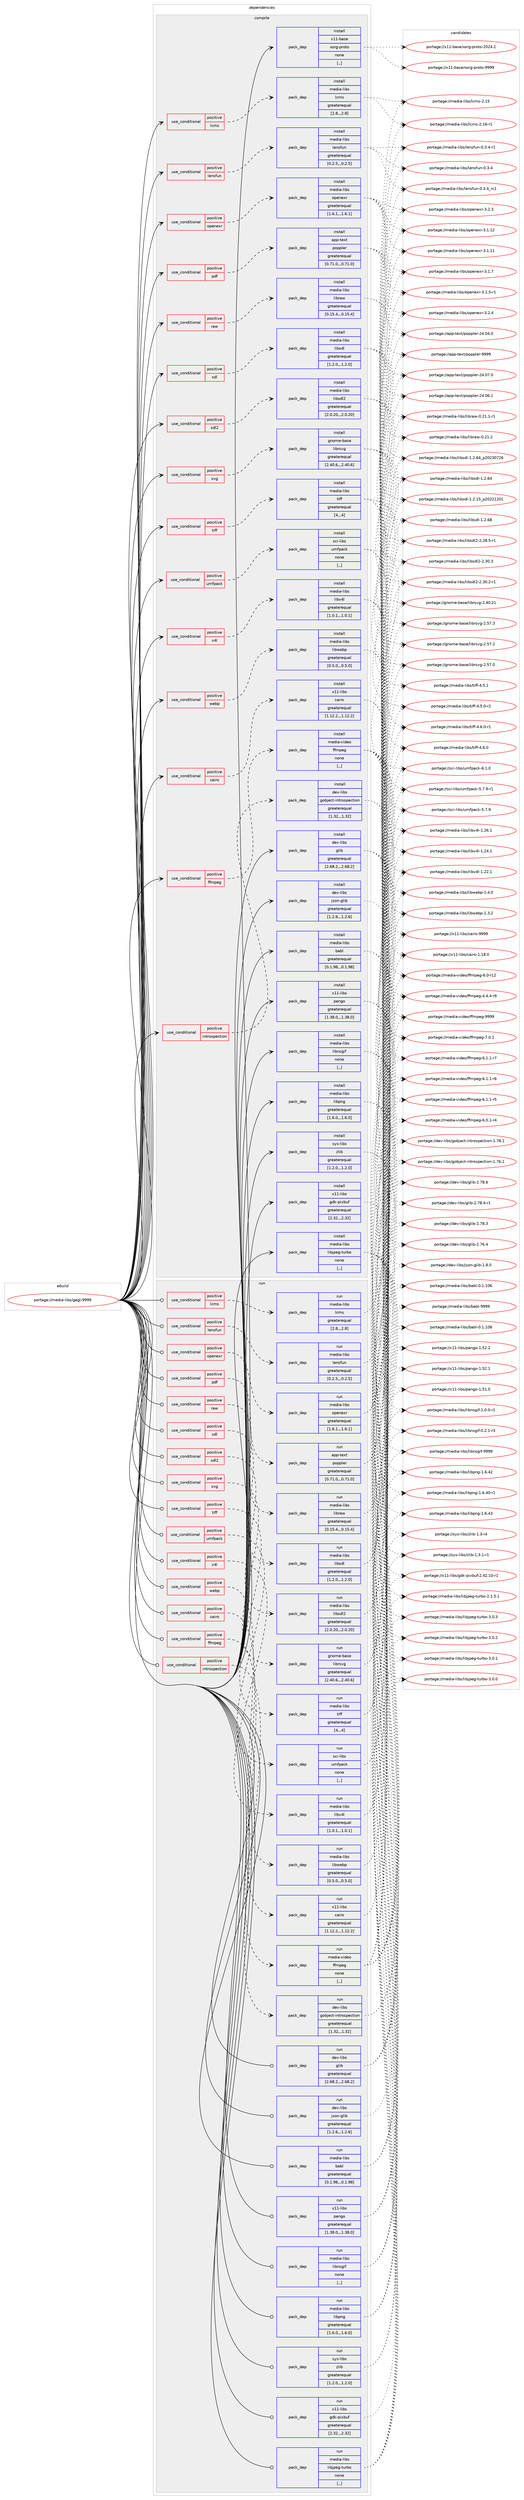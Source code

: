 digraph prolog {

# *************
# Graph options
# *************

newrank=true;
concentrate=true;
compound=true;
graph [rankdir=LR,fontname=Helvetica,fontsize=10,ranksep=1.5];#, ranksep=2.5, nodesep=0.2];
edge  [arrowhead=vee];
node  [fontname=Helvetica,fontsize=10];

# **********
# The ebuild
# **********

subgraph cluster_leftcol {
color=gray;
label=<<i>ebuild</i>>;
id [label="portage://media-libs/gegl-9999", color=red, width=4, href="../media-libs/gegl-9999.svg"];
}

# ****************
# The dependencies
# ****************

subgraph cluster_midcol {
color=gray;
label=<<i>dependencies</i>>;
subgraph cluster_compile {
fillcolor="#eeeeee";
style=filled;
label=<<i>compile</i>>;
subgraph cond74640 {
dependency296419 [label=<<TABLE BORDER="0" CELLBORDER="1" CELLSPACING="0" CELLPADDING="4"><TR><TD ROWSPAN="3" CELLPADDING="10">use_conditional</TD></TR><TR><TD>positive</TD></TR><TR><TD>cairo</TD></TR></TABLE>>, shape=none, color=red];
subgraph pack219400 {
dependency296420 [label=<<TABLE BORDER="0" CELLBORDER="1" CELLSPACING="0" CELLPADDING="4" WIDTH="220"><TR><TD ROWSPAN="6" CELLPADDING="30">pack_dep</TD></TR><TR><TD WIDTH="110">install</TD></TR><TR><TD>x11-libs</TD></TR><TR><TD>cairo</TD></TR><TR><TD>greaterequal</TD></TR><TR><TD>[1.12.2,,,1.12.2]</TD></TR></TABLE>>, shape=none, color=blue];
}
dependency296419:e -> dependency296420:w [weight=20,style="dashed",arrowhead="vee"];
}
id:e -> dependency296419:w [weight=20,style="solid",arrowhead="vee"];
subgraph cond74641 {
dependency296421 [label=<<TABLE BORDER="0" CELLBORDER="1" CELLSPACING="0" CELLPADDING="4"><TR><TD ROWSPAN="3" CELLPADDING="10">use_conditional</TD></TR><TR><TD>positive</TD></TR><TR><TD>ffmpeg</TD></TR></TABLE>>, shape=none, color=red];
subgraph pack219401 {
dependency296422 [label=<<TABLE BORDER="0" CELLBORDER="1" CELLSPACING="0" CELLPADDING="4" WIDTH="220"><TR><TD ROWSPAN="6" CELLPADDING="30">pack_dep</TD></TR><TR><TD WIDTH="110">install</TD></TR><TR><TD>media-video</TD></TR><TR><TD>ffmpeg</TD></TR><TR><TD>none</TD></TR><TR><TD>[,,]</TD></TR></TABLE>>, shape=none, color=blue];
}
dependency296421:e -> dependency296422:w [weight=20,style="dashed",arrowhead="vee"];
}
id:e -> dependency296421:w [weight=20,style="solid",arrowhead="vee"];
subgraph cond74642 {
dependency296423 [label=<<TABLE BORDER="0" CELLBORDER="1" CELLSPACING="0" CELLPADDING="4"><TR><TD ROWSPAN="3" CELLPADDING="10">use_conditional</TD></TR><TR><TD>positive</TD></TR><TR><TD>introspection</TD></TR></TABLE>>, shape=none, color=red];
subgraph pack219402 {
dependency296424 [label=<<TABLE BORDER="0" CELLBORDER="1" CELLSPACING="0" CELLPADDING="4" WIDTH="220"><TR><TD ROWSPAN="6" CELLPADDING="30">pack_dep</TD></TR><TR><TD WIDTH="110">install</TD></TR><TR><TD>dev-libs</TD></TR><TR><TD>gobject-introspection</TD></TR><TR><TD>greaterequal</TD></TR><TR><TD>[1.32,,,1.32]</TD></TR></TABLE>>, shape=none, color=blue];
}
dependency296423:e -> dependency296424:w [weight=20,style="dashed",arrowhead="vee"];
}
id:e -> dependency296423:w [weight=20,style="solid",arrowhead="vee"];
subgraph cond74643 {
dependency296425 [label=<<TABLE BORDER="0" CELLBORDER="1" CELLSPACING="0" CELLPADDING="4"><TR><TD ROWSPAN="3" CELLPADDING="10">use_conditional</TD></TR><TR><TD>positive</TD></TR><TR><TD>lcms</TD></TR></TABLE>>, shape=none, color=red];
subgraph pack219403 {
dependency296426 [label=<<TABLE BORDER="0" CELLBORDER="1" CELLSPACING="0" CELLPADDING="4" WIDTH="220"><TR><TD ROWSPAN="6" CELLPADDING="30">pack_dep</TD></TR><TR><TD WIDTH="110">install</TD></TR><TR><TD>media-libs</TD></TR><TR><TD>lcms</TD></TR><TR><TD>greaterequal</TD></TR><TR><TD>[2.8,,,2.8]</TD></TR></TABLE>>, shape=none, color=blue];
}
dependency296425:e -> dependency296426:w [weight=20,style="dashed",arrowhead="vee"];
}
id:e -> dependency296425:w [weight=20,style="solid",arrowhead="vee"];
subgraph cond74644 {
dependency296427 [label=<<TABLE BORDER="0" CELLBORDER="1" CELLSPACING="0" CELLPADDING="4"><TR><TD ROWSPAN="3" CELLPADDING="10">use_conditional</TD></TR><TR><TD>positive</TD></TR><TR><TD>lensfun</TD></TR></TABLE>>, shape=none, color=red];
subgraph pack219404 {
dependency296428 [label=<<TABLE BORDER="0" CELLBORDER="1" CELLSPACING="0" CELLPADDING="4" WIDTH="220"><TR><TD ROWSPAN="6" CELLPADDING="30">pack_dep</TD></TR><TR><TD WIDTH="110">install</TD></TR><TR><TD>media-libs</TD></TR><TR><TD>lensfun</TD></TR><TR><TD>greaterequal</TD></TR><TR><TD>[0.2.5,,,0.2.5]</TD></TR></TABLE>>, shape=none, color=blue];
}
dependency296427:e -> dependency296428:w [weight=20,style="dashed",arrowhead="vee"];
}
id:e -> dependency296427:w [weight=20,style="solid",arrowhead="vee"];
subgraph cond74645 {
dependency296429 [label=<<TABLE BORDER="0" CELLBORDER="1" CELLSPACING="0" CELLPADDING="4"><TR><TD ROWSPAN="3" CELLPADDING="10">use_conditional</TD></TR><TR><TD>positive</TD></TR><TR><TD>openexr</TD></TR></TABLE>>, shape=none, color=red];
subgraph pack219405 {
dependency296430 [label=<<TABLE BORDER="0" CELLBORDER="1" CELLSPACING="0" CELLPADDING="4" WIDTH="220"><TR><TD ROWSPAN="6" CELLPADDING="30">pack_dep</TD></TR><TR><TD WIDTH="110">install</TD></TR><TR><TD>media-libs</TD></TR><TR><TD>openexr</TD></TR><TR><TD>greaterequal</TD></TR><TR><TD>[1.6.1,,,1.6.1]</TD></TR></TABLE>>, shape=none, color=blue];
}
dependency296429:e -> dependency296430:w [weight=20,style="dashed",arrowhead="vee"];
}
id:e -> dependency296429:w [weight=20,style="solid",arrowhead="vee"];
subgraph cond74646 {
dependency296431 [label=<<TABLE BORDER="0" CELLBORDER="1" CELLSPACING="0" CELLPADDING="4"><TR><TD ROWSPAN="3" CELLPADDING="10">use_conditional</TD></TR><TR><TD>positive</TD></TR><TR><TD>pdf</TD></TR></TABLE>>, shape=none, color=red];
subgraph pack219406 {
dependency296432 [label=<<TABLE BORDER="0" CELLBORDER="1" CELLSPACING="0" CELLPADDING="4" WIDTH="220"><TR><TD ROWSPAN="6" CELLPADDING="30">pack_dep</TD></TR><TR><TD WIDTH="110">install</TD></TR><TR><TD>app-text</TD></TR><TR><TD>poppler</TD></TR><TR><TD>greaterequal</TD></TR><TR><TD>[0.71.0,,,0.71.0]</TD></TR></TABLE>>, shape=none, color=blue];
}
dependency296431:e -> dependency296432:w [weight=20,style="dashed",arrowhead="vee"];
}
id:e -> dependency296431:w [weight=20,style="solid",arrowhead="vee"];
subgraph cond74647 {
dependency296433 [label=<<TABLE BORDER="0" CELLBORDER="1" CELLSPACING="0" CELLPADDING="4"><TR><TD ROWSPAN="3" CELLPADDING="10">use_conditional</TD></TR><TR><TD>positive</TD></TR><TR><TD>raw</TD></TR></TABLE>>, shape=none, color=red];
subgraph pack219407 {
dependency296434 [label=<<TABLE BORDER="0" CELLBORDER="1" CELLSPACING="0" CELLPADDING="4" WIDTH="220"><TR><TD ROWSPAN="6" CELLPADDING="30">pack_dep</TD></TR><TR><TD WIDTH="110">install</TD></TR><TR><TD>media-libs</TD></TR><TR><TD>libraw</TD></TR><TR><TD>greaterequal</TD></TR><TR><TD>[0.15.4,,,0.15.4]</TD></TR></TABLE>>, shape=none, color=blue];
}
dependency296433:e -> dependency296434:w [weight=20,style="dashed",arrowhead="vee"];
}
id:e -> dependency296433:w [weight=20,style="solid",arrowhead="vee"];
subgraph cond74648 {
dependency296435 [label=<<TABLE BORDER="0" CELLBORDER="1" CELLSPACING="0" CELLPADDING="4"><TR><TD ROWSPAN="3" CELLPADDING="10">use_conditional</TD></TR><TR><TD>positive</TD></TR><TR><TD>sdl</TD></TR></TABLE>>, shape=none, color=red];
subgraph pack219408 {
dependency296436 [label=<<TABLE BORDER="0" CELLBORDER="1" CELLSPACING="0" CELLPADDING="4" WIDTH="220"><TR><TD ROWSPAN="6" CELLPADDING="30">pack_dep</TD></TR><TR><TD WIDTH="110">install</TD></TR><TR><TD>media-libs</TD></TR><TR><TD>libsdl</TD></TR><TR><TD>greaterequal</TD></TR><TR><TD>[1.2.0,,,1.2.0]</TD></TR></TABLE>>, shape=none, color=blue];
}
dependency296435:e -> dependency296436:w [weight=20,style="dashed",arrowhead="vee"];
}
id:e -> dependency296435:w [weight=20,style="solid",arrowhead="vee"];
subgraph cond74649 {
dependency296437 [label=<<TABLE BORDER="0" CELLBORDER="1" CELLSPACING="0" CELLPADDING="4"><TR><TD ROWSPAN="3" CELLPADDING="10">use_conditional</TD></TR><TR><TD>positive</TD></TR><TR><TD>sdl2</TD></TR></TABLE>>, shape=none, color=red];
subgraph pack219409 {
dependency296438 [label=<<TABLE BORDER="0" CELLBORDER="1" CELLSPACING="0" CELLPADDING="4" WIDTH="220"><TR><TD ROWSPAN="6" CELLPADDING="30">pack_dep</TD></TR><TR><TD WIDTH="110">install</TD></TR><TR><TD>media-libs</TD></TR><TR><TD>libsdl2</TD></TR><TR><TD>greaterequal</TD></TR><TR><TD>[2.0.20,,,2.0.20]</TD></TR></TABLE>>, shape=none, color=blue];
}
dependency296437:e -> dependency296438:w [weight=20,style="dashed",arrowhead="vee"];
}
id:e -> dependency296437:w [weight=20,style="solid",arrowhead="vee"];
subgraph cond74650 {
dependency296439 [label=<<TABLE BORDER="0" CELLBORDER="1" CELLSPACING="0" CELLPADDING="4"><TR><TD ROWSPAN="3" CELLPADDING="10">use_conditional</TD></TR><TR><TD>positive</TD></TR><TR><TD>svg</TD></TR></TABLE>>, shape=none, color=red];
subgraph pack219410 {
dependency296440 [label=<<TABLE BORDER="0" CELLBORDER="1" CELLSPACING="0" CELLPADDING="4" WIDTH="220"><TR><TD ROWSPAN="6" CELLPADDING="30">pack_dep</TD></TR><TR><TD WIDTH="110">install</TD></TR><TR><TD>gnome-base</TD></TR><TR><TD>librsvg</TD></TR><TR><TD>greaterequal</TD></TR><TR><TD>[2.40.6,,,2.40.6]</TD></TR></TABLE>>, shape=none, color=blue];
}
dependency296439:e -> dependency296440:w [weight=20,style="dashed",arrowhead="vee"];
}
id:e -> dependency296439:w [weight=20,style="solid",arrowhead="vee"];
subgraph cond74651 {
dependency296441 [label=<<TABLE BORDER="0" CELLBORDER="1" CELLSPACING="0" CELLPADDING="4"><TR><TD ROWSPAN="3" CELLPADDING="10">use_conditional</TD></TR><TR><TD>positive</TD></TR><TR><TD>tiff</TD></TR></TABLE>>, shape=none, color=red];
subgraph pack219411 {
dependency296442 [label=<<TABLE BORDER="0" CELLBORDER="1" CELLSPACING="0" CELLPADDING="4" WIDTH="220"><TR><TD ROWSPAN="6" CELLPADDING="30">pack_dep</TD></TR><TR><TD WIDTH="110">install</TD></TR><TR><TD>media-libs</TD></TR><TR><TD>tiff</TD></TR><TR><TD>greaterequal</TD></TR><TR><TD>[4,,,4]</TD></TR></TABLE>>, shape=none, color=blue];
}
dependency296441:e -> dependency296442:w [weight=20,style="dashed",arrowhead="vee"];
}
id:e -> dependency296441:w [weight=20,style="solid",arrowhead="vee"];
subgraph cond74652 {
dependency296443 [label=<<TABLE BORDER="0" CELLBORDER="1" CELLSPACING="0" CELLPADDING="4"><TR><TD ROWSPAN="3" CELLPADDING="10">use_conditional</TD></TR><TR><TD>positive</TD></TR><TR><TD>umfpack</TD></TR></TABLE>>, shape=none, color=red];
subgraph pack219412 {
dependency296444 [label=<<TABLE BORDER="0" CELLBORDER="1" CELLSPACING="0" CELLPADDING="4" WIDTH="220"><TR><TD ROWSPAN="6" CELLPADDING="30">pack_dep</TD></TR><TR><TD WIDTH="110">install</TD></TR><TR><TD>sci-libs</TD></TR><TR><TD>umfpack</TD></TR><TR><TD>none</TD></TR><TR><TD>[,,]</TD></TR></TABLE>>, shape=none, color=blue];
}
dependency296443:e -> dependency296444:w [weight=20,style="dashed",arrowhead="vee"];
}
id:e -> dependency296443:w [weight=20,style="solid",arrowhead="vee"];
subgraph cond74653 {
dependency296445 [label=<<TABLE BORDER="0" CELLBORDER="1" CELLSPACING="0" CELLPADDING="4"><TR><TD ROWSPAN="3" CELLPADDING="10">use_conditional</TD></TR><TR><TD>positive</TD></TR><TR><TD>v4l</TD></TR></TABLE>>, shape=none, color=red];
subgraph pack219413 {
dependency296446 [label=<<TABLE BORDER="0" CELLBORDER="1" CELLSPACING="0" CELLPADDING="4" WIDTH="220"><TR><TD ROWSPAN="6" CELLPADDING="30">pack_dep</TD></TR><TR><TD WIDTH="110">install</TD></TR><TR><TD>media-libs</TD></TR><TR><TD>libv4l</TD></TR><TR><TD>greaterequal</TD></TR><TR><TD>[1.0.1,,,1.0.1]</TD></TR></TABLE>>, shape=none, color=blue];
}
dependency296445:e -> dependency296446:w [weight=20,style="dashed",arrowhead="vee"];
}
id:e -> dependency296445:w [weight=20,style="solid",arrowhead="vee"];
subgraph cond74654 {
dependency296447 [label=<<TABLE BORDER="0" CELLBORDER="1" CELLSPACING="0" CELLPADDING="4"><TR><TD ROWSPAN="3" CELLPADDING="10">use_conditional</TD></TR><TR><TD>positive</TD></TR><TR><TD>webp</TD></TR></TABLE>>, shape=none, color=red];
subgraph pack219414 {
dependency296448 [label=<<TABLE BORDER="0" CELLBORDER="1" CELLSPACING="0" CELLPADDING="4" WIDTH="220"><TR><TD ROWSPAN="6" CELLPADDING="30">pack_dep</TD></TR><TR><TD WIDTH="110">install</TD></TR><TR><TD>media-libs</TD></TR><TR><TD>libwebp</TD></TR><TR><TD>greaterequal</TD></TR><TR><TD>[0.5.0,,,0.5.0]</TD></TR></TABLE>>, shape=none, color=blue];
}
dependency296447:e -> dependency296448:w [weight=20,style="dashed",arrowhead="vee"];
}
id:e -> dependency296447:w [weight=20,style="solid",arrowhead="vee"];
subgraph pack219415 {
dependency296449 [label=<<TABLE BORDER="0" CELLBORDER="1" CELLSPACING="0" CELLPADDING="4" WIDTH="220"><TR><TD ROWSPAN="6" CELLPADDING="30">pack_dep</TD></TR><TR><TD WIDTH="110">install</TD></TR><TR><TD>dev-libs</TD></TR><TR><TD>glib</TD></TR><TR><TD>greaterequal</TD></TR><TR><TD>[2.68.2,,,2.68.2]</TD></TR></TABLE>>, shape=none, color=blue];
}
id:e -> dependency296449:w [weight=20,style="solid",arrowhead="vee"];
subgraph pack219416 {
dependency296450 [label=<<TABLE BORDER="0" CELLBORDER="1" CELLSPACING="0" CELLPADDING="4" WIDTH="220"><TR><TD ROWSPAN="6" CELLPADDING="30">pack_dep</TD></TR><TR><TD WIDTH="110">install</TD></TR><TR><TD>dev-libs</TD></TR><TR><TD>json-glib</TD></TR><TR><TD>greaterequal</TD></TR><TR><TD>[1.2.6,,,1.2.6]</TD></TR></TABLE>>, shape=none, color=blue];
}
id:e -> dependency296450:w [weight=20,style="solid",arrowhead="vee"];
subgraph pack219417 {
dependency296451 [label=<<TABLE BORDER="0" CELLBORDER="1" CELLSPACING="0" CELLPADDING="4" WIDTH="220"><TR><TD ROWSPAN="6" CELLPADDING="30">pack_dep</TD></TR><TR><TD WIDTH="110">install</TD></TR><TR><TD>media-libs</TD></TR><TR><TD>babl</TD></TR><TR><TD>greaterequal</TD></TR><TR><TD>[0.1.98,,,0.1.98]</TD></TR></TABLE>>, shape=none, color=blue];
}
id:e -> dependency296451:w [weight=20,style="solid",arrowhead="vee"];
subgraph pack219418 {
dependency296452 [label=<<TABLE BORDER="0" CELLBORDER="1" CELLSPACING="0" CELLPADDING="4" WIDTH="220"><TR><TD ROWSPAN="6" CELLPADDING="30">pack_dep</TD></TR><TR><TD WIDTH="110">install</TD></TR><TR><TD>media-libs</TD></TR><TR><TD>libjpeg-turbo</TD></TR><TR><TD>none</TD></TR><TR><TD>[,,]</TD></TR></TABLE>>, shape=none, color=blue];
}
id:e -> dependency296452:w [weight=20,style="solid",arrowhead="vee"];
subgraph pack219419 {
dependency296453 [label=<<TABLE BORDER="0" CELLBORDER="1" CELLSPACING="0" CELLPADDING="4" WIDTH="220"><TR><TD ROWSPAN="6" CELLPADDING="30">pack_dep</TD></TR><TR><TD WIDTH="110">install</TD></TR><TR><TD>media-libs</TD></TR><TR><TD>libnsgif</TD></TR><TR><TD>none</TD></TR><TR><TD>[,,]</TD></TR></TABLE>>, shape=none, color=blue];
}
id:e -> dependency296453:w [weight=20,style="solid",arrowhead="vee"];
subgraph pack219420 {
dependency296454 [label=<<TABLE BORDER="0" CELLBORDER="1" CELLSPACING="0" CELLPADDING="4" WIDTH="220"><TR><TD ROWSPAN="6" CELLPADDING="30">pack_dep</TD></TR><TR><TD WIDTH="110">install</TD></TR><TR><TD>media-libs</TD></TR><TR><TD>libpng</TD></TR><TR><TD>greaterequal</TD></TR><TR><TD>[1.6.0,,,1.6.0]</TD></TR></TABLE>>, shape=none, color=blue];
}
id:e -> dependency296454:w [weight=20,style="solid",arrowhead="vee"];
subgraph pack219421 {
dependency296455 [label=<<TABLE BORDER="0" CELLBORDER="1" CELLSPACING="0" CELLPADDING="4" WIDTH="220"><TR><TD ROWSPAN="6" CELLPADDING="30">pack_dep</TD></TR><TR><TD WIDTH="110">install</TD></TR><TR><TD>sys-libs</TD></TR><TR><TD>zlib</TD></TR><TR><TD>greaterequal</TD></TR><TR><TD>[1.2.0,,,1.2.0]</TD></TR></TABLE>>, shape=none, color=blue];
}
id:e -> dependency296455:w [weight=20,style="solid",arrowhead="vee"];
subgraph pack219422 {
dependency296456 [label=<<TABLE BORDER="0" CELLBORDER="1" CELLSPACING="0" CELLPADDING="4" WIDTH="220"><TR><TD ROWSPAN="6" CELLPADDING="30">pack_dep</TD></TR><TR><TD WIDTH="110">install</TD></TR><TR><TD>x11-base</TD></TR><TR><TD>xorg-proto</TD></TR><TR><TD>none</TD></TR><TR><TD>[,,]</TD></TR></TABLE>>, shape=none, color=blue];
}
id:e -> dependency296456:w [weight=20,style="solid",arrowhead="vee"];
subgraph pack219423 {
dependency296457 [label=<<TABLE BORDER="0" CELLBORDER="1" CELLSPACING="0" CELLPADDING="4" WIDTH="220"><TR><TD ROWSPAN="6" CELLPADDING="30">pack_dep</TD></TR><TR><TD WIDTH="110">install</TD></TR><TR><TD>x11-libs</TD></TR><TR><TD>gdk-pixbuf</TD></TR><TR><TD>greaterequal</TD></TR><TR><TD>[2.32,,,2.32]</TD></TR></TABLE>>, shape=none, color=blue];
}
id:e -> dependency296457:w [weight=20,style="solid",arrowhead="vee"];
subgraph pack219424 {
dependency296458 [label=<<TABLE BORDER="0" CELLBORDER="1" CELLSPACING="0" CELLPADDING="4" WIDTH="220"><TR><TD ROWSPAN="6" CELLPADDING="30">pack_dep</TD></TR><TR><TD WIDTH="110">install</TD></TR><TR><TD>x11-libs</TD></TR><TR><TD>pango</TD></TR><TR><TD>greaterequal</TD></TR><TR><TD>[1.38.0,,,1.38.0]</TD></TR></TABLE>>, shape=none, color=blue];
}
id:e -> dependency296458:w [weight=20,style="solid",arrowhead="vee"];
}
subgraph cluster_compileandrun {
fillcolor="#eeeeee";
style=filled;
label=<<i>compile and run</i>>;
}
subgraph cluster_run {
fillcolor="#eeeeee";
style=filled;
label=<<i>run</i>>;
subgraph cond74655 {
dependency296459 [label=<<TABLE BORDER="0" CELLBORDER="1" CELLSPACING="0" CELLPADDING="4"><TR><TD ROWSPAN="3" CELLPADDING="10">use_conditional</TD></TR><TR><TD>positive</TD></TR><TR><TD>cairo</TD></TR></TABLE>>, shape=none, color=red];
subgraph pack219425 {
dependency296460 [label=<<TABLE BORDER="0" CELLBORDER="1" CELLSPACING="0" CELLPADDING="4" WIDTH="220"><TR><TD ROWSPAN="6" CELLPADDING="30">pack_dep</TD></TR><TR><TD WIDTH="110">run</TD></TR><TR><TD>x11-libs</TD></TR><TR><TD>cairo</TD></TR><TR><TD>greaterequal</TD></TR><TR><TD>[1.12.2,,,1.12.2]</TD></TR></TABLE>>, shape=none, color=blue];
}
dependency296459:e -> dependency296460:w [weight=20,style="dashed",arrowhead="vee"];
}
id:e -> dependency296459:w [weight=20,style="solid",arrowhead="odot"];
subgraph cond74656 {
dependency296461 [label=<<TABLE BORDER="0" CELLBORDER="1" CELLSPACING="0" CELLPADDING="4"><TR><TD ROWSPAN="3" CELLPADDING="10">use_conditional</TD></TR><TR><TD>positive</TD></TR><TR><TD>ffmpeg</TD></TR></TABLE>>, shape=none, color=red];
subgraph pack219426 {
dependency296462 [label=<<TABLE BORDER="0" CELLBORDER="1" CELLSPACING="0" CELLPADDING="4" WIDTH="220"><TR><TD ROWSPAN="6" CELLPADDING="30">pack_dep</TD></TR><TR><TD WIDTH="110">run</TD></TR><TR><TD>media-video</TD></TR><TR><TD>ffmpeg</TD></TR><TR><TD>none</TD></TR><TR><TD>[,,]</TD></TR></TABLE>>, shape=none, color=blue];
}
dependency296461:e -> dependency296462:w [weight=20,style="dashed",arrowhead="vee"];
}
id:e -> dependency296461:w [weight=20,style="solid",arrowhead="odot"];
subgraph cond74657 {
dependency296463 [label=<<TABLE BORDER="0" CELLBORDER="1" CELLSPACING="0" CELLPADDING="4"><TR><TD ROWSPAN="3" CELLPADDING="10">use_conditional</TD></TR><TR><TD>positive</TD></TR><TR><TD>introspection</TD></TR></TABLE>>, shape=none, color=red];
subgraph pack219427 {
dependency296464 [label=<<TABLE BORDER="0" CELLBORDER="1" CELLSPACING="0" CELLPADDING="4" WIDTH="220"><TR><TD ROWSPAN="6" CELLPADDING="30">pack_dep</TD></TR><TR><TD WIDTH="110">run</TD></TR><TR><TD>dev-libs</TD></TR><TR><TD>gobject-introspection</TD></TR><TR><TD>greaterequal</TD></TR><TR><TD>[1.32,,,1.32]</TD></TR></TABLE>>, shape=none, color=blue];
}
dependency296463:e -> dependency296464:w [weight=20,style="dashed",arrowhead="vee"];
}
id:e -> dependency296463:w [weight=20,style="solid",arrowhead="odot"];
subgraph cond74658 {
dependency296465 [label=<<TABLE BORDER="0" CELLBORDER="1" CELLSPACING="0" CELLPADDING="4"><TR><TD ROWSPAN="3" CELLPADDING="10">use_conditional</TD></TR><TR><TD>positive</TD></TR><TR><TD>lcms</TD></TR></TABLE>>, shape=none, color=red];
subgraph pack219428 {
dependency296466 [label=<<TABLE BORDER="0" CELLBORDER="1" CELLSPACING="0" CELLPADDING="4" WIDTH="220"><TR><TD ROWSPAN="6" CELLPADDING="30">pack_dep</TD></TR><TR><TD WIDTH="110">run</TD></TR><TR><TD>media-libs</TD></TR><TR><TD>lcms</TD></TR><TR><TD>greaterequal</TD></TR><TR><TD>[2.8,,,2.8]</TD></TR></TABLE>>, shape=none, color=blue];
}
dependency296465:e -> dependency296466:w [weight=20,style="dashed",arrowhead="vee"];
}
id:e -> dependency296465:w [weight=20,style="solid",arrowhead="odot"];
subgraph cond74659 {
dependency296467 [label=<<TABLE BORDER="0" CELLBORDER="1" CELLSPACING="0" CELLPADDING="4"><TR><TD ROWSPAN="3" CELLPADDING="10">use_conditional</TD></TR><TR><TD>positive</TD></TR><TR><TD>lensfun</TD></TR></TABLE>>, shape=none, color=red];
subgraph pack219429 {
dependency296468 [label=<<TABLE BORDER="0" CELLBORDER="1" CELLSPACING="0" CELLPADDING="4" WIDTH="220"><TR><TD ROWSPAN="6" CELLPADDING="30">pack_dep</TD></TR><TR><TD WIDTH="110">run</TD></TR><TR><TD>media-libs</TD></TR><TR><TD>lensfun</TD></TR><TR><TD>greaterequal</TD></TR><TR><TD>[0.2.5,,,0.2.5]</TD></TR></TABLE>>, shape=none, color=blue];
}
dependency296467:e -> dependency296468:w [weight=20,style="dashed",arrowhead="vee"];
}
id:e -> dependency296467:w [weight=20,style="solid",arrowhead="odot"];
subgraph cond74660 {
dependency296469 [label=<<TABLE BORDER="0" CELLBORDER="1" CELLSPACING="0" CELLPADDING="4"><TR><TD ROWSPAN="3" CELLPADDING="10">use_conditional</TD></TR><TR><TD>positive</TD></TR><TR><TD>openexr</TD></TR></TABLE>>, shape=none, color=red];
subgraph pack219430 {
dependency296470 [label=<<TABLE BORDER="0" CELLBORDER="1" CELLSPACING="0" CELLPADDING="4" WIDTH="220"><TR><TD ROWSPAN="6" CELLPADDING="30">pack_dep</TD></TR><TR><TD WIDTH="110">run</TD></TR><TR><TD>media-libs</TD></TR><TR><TD>openexr</TD></TR><TR><TD>greaterequal</TD></TR><TR><TD>[1.6.1,,,1.6.1]</TD></TR></TABLE>>, shape=none, color=blue];
}
dependency296469:e -> dependency296470:w [weight=20,style="dashed",arrowhead="vee"];
}
id:e -> dependency296469:w [weight=20,style="solid",arrowhead="odot"];
subgraph cond74661 {
dependency296471 [label=<<TABLE BORDER="0" CELLBORDER="1" CELLSPACING="0" CELLPADDING="4"><TR><TD ROWSPAN="3" CELLPADDING="10">use_conditional</TD></TR><TR><TD>positive</TD></TR><TR><TD>pdf</TD></TR></TABLE>>, shape=none, color=red];
subgraph pack219431 {
dependency296472 [label=<<TABLE BORDER="0" CELLBORDER="1" CELLSPACING="0" CELLPADDING="4" WIDTH="220"><TR><TD ROWSPAN="6" CELLPADDING="30">pack_dep</TD></TR><TR><TD WIDTH="110">run</TD></TR><TR><TD>app-text</TD></TR><TR><TD>poppler</TD></TR><TR><TD>greaterequal</TD></TR><TR><TD>[0.71.0,,,0.71.0]</TD></TR></TABLE>>, shape=none, color=blue];
}
dependency296471:e -> dependency296472:w [weight=20,style="dashed",arrowhead="vee"];
}
id:e -> dependency296471:w [weight=20,style="solid",arrowhead="odot"];
subgraph cond74662 {
dependency296473 [label=<<TABLE BORDER="0" CELLBORDER="1" CELLSPACING="0" CELLPADDING="4"><TR><TD ROWSPAN="3" CELLPADDING="10">use_conditional</TD></TR><TR><TD>positive</TD></TR><TR><TD>raw</TD></TR></TABLE>>, shape=none, color=red];
subgraph pack219432 {
dependency296474 [label=<<TABLE BORDER="0" CELLBORDER="1" CELLSPACING="0" CELLPADDING="4" WIDTH="220"><TR><TD ROWSPAN="6" CELLPADDING="30">pack_dep</TD></TR><TR><TD WIDTH="110">run</TD></TR><TR><TD>media-libs</TD></TR><TR><TD>libraw</TD></TR><TR><TD>greaterequal</TD></TR><TR><TD>[0.15.4,,,0.15.4]</TD></TR></TABLE>>, shape=none, color=blue];
}
dependency296473:e -> dependency296474:w [weight=20,style="dashed",arrowhead="vee"];
}
id:e -> dependency296473:w [weight=20,style="solid",arrowhead="odot"];
subgraph cond74663 {
dependency296475 [label=<<TABLE BORDER="0" CELLBORDER="1" CELLSPACING="0" CELLPADDING="4"><TR><TD ROWSPAN="3" CELLPADDING="10">use_conditional</TD></TR><TR><TD>positive</TD></TR><TR><TD>sdl</TD></TR></TABLE>>, shape=none, color=red];
subgraph pack219433 {
dependency296476 [label=<<TABLE BORDER="0" CELLBORDER="1" CELLSPACING="0" CELLPADDING="4" WIDTH="220"><TR><TD ROWSPAN="6" CELLPADDING="30">pack_dep</TD></TR><TR><TD WIDTH="110">run</TD></TR><TR><TD>media-libs</TD></TR><TR><TD>libsdl</TD></TR><TR><TD>greaterequal</TD></TR><TR><TD>[1.2.0,,,1.2.0]</TD></TR></TABLE>>, shape=none, color=blue];
}
dependency296475:e -> dependency296476:w [weight=20,style="dashed",arrowhead="vee"];
}
id:e -> dependency296475:w [weight=20,style="solid",arrowhead="odot"];
subgraph cond74664 {
dependency296477 [label=<<TABLE BORDER="0" CELLBORDER="1" CELLSPACING="0" CELLPADDING="4"><TR><TD ROWSPAN="3" CELLPADDING="10">use_conditional</TD></TR><TR><TD>positive</TD></TR><TR><TD>sdl2</TD></TR></TABLE>>, shape=none, color=red];
subgraph pack219434 {
dependency296478 [label=<<TABLE BORDER="0" CELLBORDER="1" CELLSPACING="0" CELLPADDING="4" WIDTH="220"><TR><TD ROWSPAN="6" CELLPADDING="30">pack_dep</TD></TR><TR><TD WIDTH="110">run</TD></TR><TR><TD>media-libs</TD></TR><TR><TD>libsdl2</TD></TR><TR><TD>greaterequal</TD></TR><TR><TD>[2.0.20,,,2.0.20]</TD></TR></TABLE>>, shape=none, color=blue];
}
dependency296477:e -> dependency296478:w [weight=20,style="dashed",arrowhead="vee"];
}
id:e -> dependency296477:w [weight=20,style="solid",arrowhead="odot"];
subgraph cond74665 {
dependency296479 [label=<<TABLE BORDER="0" CELLBORDER="1" CELLSPACING="0" CELLPADDING="4"><TR><TD ROWSPAN="3" CELLPADDING="10">use_conditional</TD></TR><TR><TD>positive</TD></TR><TR><TD>svg</TD></TR></TABLE>>, shape=none, color=red];
subgraph pack219435 {
dependency296480 [label=<<TABLE BORDER="0" CELLBORDER="1" CELLSPACING="0" CELLPADDING="4" WIDTH="220"><TR><TD ROWSPAN="6" CELLPADDING="30">pack_dep</TD></TR><TR><TD WIDTH="110">run</TD></TR><TR><TD>gnome-base</TD></TR><TR><TD>librsvg</TD></TR><TR><TD>greaterequal</TD></TR><TR><TD>[2.40.6,,,2.40.6]</TD></TR></TABLE>>, shape=none, color=blue];
}
dependency296479:e -> dependency296480:w [weight=20,style="dashed",arrowhead="vee"];
}
id:e -> dependency296479:w [weight=20,style="solid",arrowhead="odot"];
subgraph cond74666 {
dependency296481 [label=<<TABLE BORDER="0" CELLBORDER="1" CELLSPACING="0" CELLPADDING="4"><TR><TD ROWSPAN="3" CELLPADDING="10">use_conditional</TD></TR><TR><TD>positive</TD></TR><TR><TD>tiff</TD></TR></TABLE>>, shape=none, color=red];
subgraph pack219436 {
dependency296482 [label=<<TABLE BORDER="0" CELLBORDER="1" CELLSPACING="0" CELLPADDING="4" WIDTH="220"><TR><TD ROWSPAN="6" CELLPADDING="30">pack_dep</TD></TR><TR><TD WIDTH="110">run</TD></TR><TR><TD>media-libs</TD></TR><TR><TD>tiff</TD></TR><TR><TD>greaterequal</TD></TR><TR><TD>[4,,,4]</TD></TR></TABLE>>, shape=none, color=blue];
}
dependency296481:e -> dependency296482:w [weight=20,style="dashed",arrowhead="vee"];
}
id:e -> dependency296481:w [weight=20,style="solid",arrowhead="odot"];
subgraph cond74667 {
dependency296483 [label=<<TABLE BORDER="0" CELLBORDER="1" CELLSPACING="0" CELLPADDING="4"><TR><TD ROWSPAN="3" CELLPADDING="10">use_conditional</TD></TR><TR><TD>positive</TD></TR><TR><TD>umfpack</TD></TR></TABLE>>, shape=none, color=red];
subgraph pack219437 {
dependency296484 [label=<<TABLE BORDER="0" CELLBORDER="1" CELLSPACING="0" CELLPADDING="4" WIDTH="220"><TR><TD ROWSPAN="6" CELLPADDING="30">pack_dep</TD></TR><TR><TD WIDTH="110">run</TD></TR><TR><TD>sci-libs</TD></TR><TR><TD>umfpack</TD></TR><TR><TD>none</TD></TR><TR><TD>[,,]</TD></TR></TABLE>>, shape=none, color=blue];
}
dependency296483:e -> dependency296484:w [weight=20,style="dashed",arrowhead="vee"];
}
id:e -> dependency296483:w [weight=20,style="solid",arrowhead="odot"];
subgraph cond74668 {
dependency296485 [label=<<TABLE BORDER="0" CELLBORDER="1" CELLSPACING="0" CELLPADDING="4"><TR><TD ROWSPAN="3" CELLPADDING="10">use_conditional</TD></TR><TR><TD>positive</TD></TR><TR><TD>v4l</TD></TR></TABLE>>, shape=none, color=red];
subgraph pack219438 {
dependency296486 [label=<<TABLE BORDER="0" CELLBORDER="1" CELLSPACING="0" CELLPADDING="4" WIDTH="220"><TR><TD ROWSPAN="6" CELLPADDING="30">pack_dep</TD></TR><TR><TD WIDTH="110">run</TD></TR><TR><TD>media-libs</TD></TR><TR><TD>libv4l</TD></TR><TR><TD>greaterequal</TD></TR><TR><TD>[1.0.1,,,1.0.1]</TD></TR></TABLE>>, shape=none, color=blue];
}
dependency296485:e -> dependency296486:w [weight=20,style="dashed",arrowhead="vee"];
}
id:e -> dependency296485:w [weight=20,style="solid",arrowhead="odot"];
subgraph cond74669 {
dependency296487 [label=<<TABLE BORDER="0" CELLBORDER="1" CELLSPACING="0" CELLPADDING="4"><TR><TD ROWSPAN="3" CELLPADDING="10">use_conditional</TD></TR><TR><TD>positive</TD></TR><TR><TD>webp</TD></TR></TABLE>>, shape=none, color=red];
subgraph pack219439 {
dependency296488 [label=<<TABLE BORDER="0" CELLBORDER="1" CELLSPACING="0" CELLPADDING="4" WIDTH="220"><TR><TD ROWSPAN="6" CELLPADDING="30">pack_dep</TD></TR><TR><TD WIDTH="110">run</TD></TR><TR><TD>media-libs</TD></TR><TR><TD>libwebp</TD></TR><TR><TD>greaterequal</TD></TR><TR><TD>[0.5.0,,,0.5.0]</TD></TR></TABLE>>, shape=none, color=blue];
}
dependency296487:e -> dependency296488:w [weight=20,style="dashed",arrowhead="vee"];
}
id:e -> dependency296487:w [weight=20,style="solid",arrowhead="odot"];
subgraph pack219440 {
dependency296489 [label=<<TABLE BORDER="0" CELLBORDER="1" CELLSPACING="0" CELLPADDING="4" WIDTH="220"><TR><TD ROWSPAN="6" CELLPADDING="30">pack_dep</TD></TR><TR><TD WIDTH="110">run</TD></TR><TR><TD>dev-libs</TD></TR><TR><TD>glib</TD></TR><TR><TD>greaterequal</TD></TR><TR><TD>[2.68.2,,,2.68.2]</TD></TR></TABLE>>, shape=none, color=blue];
}
id:e -> dependency296489:w [weight=20,style="solid",arrowhead="odot"];
subgraph pack219441 {
dependency296490 [label=<<TABLE BORDER="0" CELLBORDER="1" CELLSPACING="0" CELLPADDING="4" WIDTH="220"><TR><TD ROWSPAN="6" CELLPADDING="30">pack_dep</TD></TR><TR><TD WIDTH="110">run</TD></TR><TR><TD>dev-libs</TD></TR><TR><TD>json-glib</TD></TR><TR><TD>greaterequal</TD></TR><TR><TD>[1.2.6,,,1.2.6]</TD></TR></TABLE>>, shape=none, color=blue];
}
id:e -> dependency296490:w [weight=20,style="solid",arrowhead="odot"];
subgraph pack219442 {
dependency296491 [label=<<TABLE BORDER="0" CELLBORDER="1" CELLSPACING="0" CELLPADDING="4" WIDTH="220"><TR><TD ROWSPAN="6" CELLPADDING="30">pack_dep</TD></TR><TR><TD WIDTH="110">run</TD></TR><TR><TD>media-libs</TD></TR><TR><TD>babl</TD></TR><TR><TD>greaterequal</TD></TR><TR><TD>[0.1.98,,,0.1.98]</TD></TR></TABLE>>, shape=none, color=blue];
}
id:e -> dependency296491:w [weight=20,style="solid",arrowhead="odot"];
subgraph pack219443 {
dependency296492 [label=<<TABLE BORDER="0" CELLBORDER="1" CELLSPACING="0" CELLPADDING="4" WIDTH="220"><TR><TD ROWSPAN="6" CELLPADDING="30">pack_dep</TD></TR><TR><TD WIDTH="110">run</TD></TR><TR><TD>media-libs</TD></TR><TR><TD>libjpeg-turbo</TD></TR><TR><TD>none</TD></TR><TR><TD>[,,]</TD></TR></TABLE>>, shape=none, color=blue];
}
id:e -> dependency296492:w [weight=20,style="solid",arrowhead="odot"];
subgraph pack219444 {
dependency296493 [label=<<TABLE BORDER="0" CELLBORDER="1" CELLSPACING="0" CELLPADDING="4" WIDTH="220"><TR><TD ROWSPAN="6" CELLPADDING="30">pack_dep</TD></TR><TR><TD WIDTH="110">run</TD></TR><TR><TD>media-libs</TD></TR><TR><TD>libnsgif</TD></TR><TR><TD>none</TD></TR><TR><TD>[,,]</TD></TR></TABLE>>, shape=none, color=blue];
}
id:e -> dependency296493:w [weight=20,style="solid",arrowhead="odot"];
subgraph pack219445 {
dependency296494 [label=<<TABLE BORDER="0" CELLBORDER="1" CELLSPACING="0" CELLPADDING="4" WIDTH="220"><TR><TD ROWSPAN="6" CELLPADDING="30">pack_dep</TD></TR><TR><TD WIDTH="110">run</TD></TR><TR><TD>media-libs</TD></TR><TR><TD>libpng</TD></TR><TR><TD>greaterequal</TD></TR><TR><TD>[1.6.0,,,1.6.0]</TD></TR></TABLE>>, shape=none, color=blue];
}
id:e -> dependency296494:w [weight=20,style="solid",arrowhead="odot"];
subgraph pack219446 {
dependency296495 [label=<<TABLE BORDER="0" CELLBORDER="1" CELLSPACING="0" CELLPADDING="4" WIDTH="220"><TR><TD ROWSPAN="6" CELLPADDING="30">pack_dep</TD></TR><TR><TD WIDTH="110">run</TD></TR><TR><TD>sys-libs</TD></TR><TR><TD>zlib</TD></TR><TR><TD>greaterequal</TD></TR><TR><TD>[1.2.0,,,1.2.0]</TD></TR></TABLE>>, shape=none, color=blue];
}
id:e -> dependency296495:w [weight=20,style="solid",arrowhead="odot"];
subgraph pack219447 {
dependency296496 [label=<<TABLE BORDER="0" CELLBORDER="1" CELLSPACING="0" CELLPADDING="4" WIDTH="220"><TR><TD ROWSPAN="6" CELLPADDING="30">pack_dep</TD></TR><TR><TD WIDTH="110">run</TD></TR><TR><TD>x11-libs</TD></TR><TR><TD>gdk-pixbuf</TD></TR><TR><TD>greaterequal</TD></TR><TR><TD>[2.32,,,2.32]</TD></TR></TABLE>>, shape=none, color=blue];
}
id:e -> dependency296496:w [weight=20,style="solid",arrowhead="odot"];
subgraph pack219448 {
dependency296497 [label=<<TABLE BORDER="0" CELLBORDER="1" CELLSPACING="0" CELLPADDING="4" WIDTH="220"><TR><TD ROWSPAN="6" CELLPADDING="30">pack_dep</TD></TR><TR><TD WIDTH="110">run</TD></TR><TR><TD>x11-libs</TD></TR><TR><TD>pango</TD></TR><TR><TD>greaterequal</TD></TR><TR><TD>[1.38.0,,,1.38.0]</TD></TR></TABLE>>, shape=none, color=blue];
}
id:e -> dependency296497:w [weight=20,style="solid",arrowhead="odot"];
}
}

# **************
# The candidates
# **************

subgraph cluster_choices {
rank=same;
color=gray;
label=<<i>candidates</i>>;

subgraph choice219400 {
color=black;
nodesep=1;
choice120494945108105981154799971051141114557575757 [label="portage://x11-libs/cairo-9999", color=red, width=4,href="../x11-libs/cairo-9999.svg"];
choice1204949451081059811547999710511411145494649564648 [label="portage://x11-libs/cairo-1.18.0", color=red, width=4,href="../x11-libs/cairo-1.18.0.svg"];
dependency296420:e -> choice120494945108105981154799971051141114557575757:w [style=dotted,weight="100"];
dependency296420:e -> choice1204949451081059811547999710511411145494649564648:w [style=dotted,weight="100"];
}
subgraph choice219401 {
color=black;
nodesep=1;
choice1091011001059745118105100101111471021021091121011034557575757 [label="portage://media-video/ffmpeg-9999", color=red, width=4,href="../media-video/ffmpeg-9999.svg"];
choice109101100105974511810510010111147102102109112101103455546484649 [label="portage://media-video/ffmpeg-7.0.1", color=red, width=4,href="../media-video/ffmpeg-7.0.1.svg"];
choice1091011001059745118105100101111471021021091121011034554464946494511455 [label="portage://media-video/ffmpeg-6.1.1-r7", color=red, width=4,href="../media-video/ffmpeg-6.1.1-r7.svg"];
choice1091011001059745118105100101111471021021091121011034554464946494511454 [label="portage://media-video/ffmpeg-6.1.1-r6", color=red, width=4,href="../media-video/ffmpeg-6.1.1-r6.svg"];
choice1091011001059745118105100101111471021021091121011034554464946494511453 [label="portage://media-video/ffmpeg-6.1.1-r5", color=red, width=4,href="../media-video/ffmpeg-6.1.1-r5.svg"];
choice1091011001059745118105100101111471021021091121011034554464846494511452 [label="portage://media-video/ffmpeg-6.0.1-r4", color=red, width=4,href="../media-video/ffmpeg-6.0.1-r4.svg"];
choice10910110010597451181051001011114710210210911210110345544648451144950 [label="portage://media-video/ffmpeg-6.0-r12", color=red, width=4,href="../media-video/ffmpeg-6.0-r12.svg"];
choice1091011001059745118105100101111471021021091121011034552465246524511457 [label="portage://media-video/ffmpeg-4.4.4-r9", color=red, width=4,href="../media-video/ffmpeg-4.4.4-r9.svg"];
dependency296422:e -> choice1091011001059745118105100101111471021021091121011034557575757:w [style=dotted,weight="100"];
dependency296422:e -> choice109101100105974511810510010111147102102109112101103455546484649:w [style=dotted,weight="100"];
dependency296422:e -> choice1091011001059745118105100101111471021021091121011034554464946494511455:w [style=dotted,weight="100"];
dependency296422:e -> choice1091011001059745118105100101111471021021091121011034554464946494511454:w [style=dotted,weight="100"];
dependency296422:e -> choice1091011001059745118105100101111471021021091121011034554464946494511453:w [style=dotted,weight="100"];
dependency296422:e -> choice1091011001059745118105100101111471021021091121011034554464846494511452:w [style=dotted,weight="100"];
dependency296422:e -> choice10910110010597451181051001011114710210210911210110345544648451144950:w [style=dotted,weight="100"];
dependency296422:e -> choice1091011001059745118105100101111471021021091121011034552465246524511457:w [style=dotted,weight="100"];
}
subgraph choice219402 {
color=black;
nodesep=1;
choice1001011184510810598115471031119810610199116451051101161141111151121019911610511111045494655564649 [label="portage://dev-libs/gobject-introspection-1.78.1", color=red, width=4,href="../dev-libs/gobject-introspection-1.78.1.svg"];
choice1001011184510810598115471031119810610199116451051101161141111151121019911610511111045494655544649 [label="portage://dev-libs/gobject-introspection-1.76.1", color=red, width=4,href="../dev-libs/gobject-introspection-1.76.1.svg"];
dependency296424:e -> choice1001011184510810598115471031119810610199116451051101161141111151121019911610511111045494655564649:w [style=dotted,weight="100"];
dependency296424:e -> choice1001011184510810598115471031119810610199116451051101161141111151121019911610511111045494655544649:w [style=dotted,weight="100"];
}
subgraph choice219403 {
color=black;
nodesep=1;
choice109101100105974510810598115471089910911545504649544511449 [label="portage://media-libs/lcms-2.16-r1", color=red, width=4,href="../media-libs/lcms-2.16-r1.svg"];
choice10910110010597451081059811547108991091154550464953 [label="portage://media-libs/lcms-2.15", color=red, width=4,href="../media-libs/lcms-2.15.svg"];
dependency296426:e -> choice109101100105974510810598115471089910911545504649544511449:w [style=dotted,weight="100"];
dependency296426:e -> choice10910110010597451081059811547108991091154550464953:w [style=dotted,weight="100"];
}
subgraph choice219404 {
color=black;
nodesep=1;
choice10910110010597451081059811547108101110115102117110454846514652951149949 [label="portage://media-libs/lensfun-0.3.4_rc1", color=red, width=4,href="../media-libs/lensfun-0.3.4_rc1.svg"];
choice109101100105974510810598115471081011101151021171104548465146524511449 [label="portage://media-libs/lensfun-0.3.4-r1", color=red, width=4,href="../media-libs/lensfun-0.3.4-r1.svg"];
choice10910110010597451081059811547108101110115102117110454846514652 [label="portage://media-libs/lensfun-0.3.4", color=red, width=4,href="../media-libs/lensfun-0.3.4.svg"];
dependency296428:e -> choice10910110010597451081059811547108101110115102117110454846514652951149949:w [style=dotted,weight="100"];
dependency296428:e -> choice109101100105974510810598115471081011101151021171104548465146524511449:w [style=dotted,weight="100"];
dependency296428:e -> choice10910110010597451081059811547108101110115102117110454846514652:w [style=dotted,weight="100"];
}
subgraph choice219405 {
color=black;
nodesep=1;
choice10910110010597451081059811547111112101110101120114455146504652 [label="portage://media-libs/openexr-3.2.4", color=red, width=4,href="../media-libs/openexr-3.2.4.svg"];
choice10910110010597451081059811547111112101110101120114455146504651 [label="portage://media-libs/openexr-3.2.3", color=red, width=4,href="../media-libs/openexr-3.2.3.svg"];
choice1091011001059745108105981154711111210111010112011445514649464950 [label="portage://media-libs/openexr-3.1.12", color=red, width=4,href="../media-libs/openexr-3.1.12.svg"];
choice1091011001059745108105981154711111210111010112011445514649464949 [label="portage://media-libs/openexr-3.1.11", color=red, width=4,href="../media-libs/openexr-3.1.11.svg"];
choice10910110010597451081059811547111112101110101120114455146494655 [label="portage://media-libs/openexr-3.1.7", color=red, width=4,href="../media-libs/openexr-3.1.7.svg"];
choice109101100105974510810598115471111121011101011201144551464946534511449 [label="portage://media-libs/openexr-3.1.5-r1", color=red, width=4,href="../media-libs/openexr-3.1.5-r1.svg"];
dependency296430:e -> choice10910110010597451081059811547111112101110101120114455146504652:w [style=dotted,weight="100"];
dependency296430:e -> choice10910110010597451081059811547111112101110101120114455146504651:w [style=dotted,weight="100"];
dependency296430:e -> choice1091011001059745108105981154711111210111010112011445514649464950:w [style=dotted,weight="100"];
dependency296430:e -> choice1091011001059745108105981154711111210111010112011445514649464949:w [style=dotted,weight="100"];
dependency296430:e -> choice10910110010597451081059811547111112101110101120114455146494655:w [style=dotted,weight="100"];
dependency296430:e -> choice109101100105974510810598115471111121011101011201144551464946534511449:w [style=dotted,weight="100"];
}
subgraph choice219406 {
color=black;
nodesep=1;
choice9711211245116101120116471121111121121081011144557575757 [label="portage://app-text/poppler-9999", color=red, width=4,href="../app-text/poppler-9999.svg"];
choice9711211245116101120116471121111121121081011144550524648554648 [label="portage://app-text/poppler-24.07.0", color=red, width=4,href="../app-text/poppler-24.07.0.svg"];
choice9711211245116101120116471121111121121081011144550524648544649 [label="portage://app-text/poppler-24.06.1", color=red, width=4,href="../app-text/poppler-24.06.1.svg"];
choice9711211245116101120116471121111121121081011144550524648524648 [label="portage://app-text/poppler-24.04.0", color=red, width=4,href="../app-text/poppler-24.04.0.svg"];
dependency296432:e -> choice9711211245116101120116471121111121121081011144557575757:w [style=dotted,weight="100"];
dependency296432:e -> choice9711211245116101120116471121111121121081011144550524648554648:w [style=dotted,weight="100"];
dependency296432:e -> choice9711211245116101120116471121111121121081011144550524648544649:w [style=dotted,weight="100"];
dependency296432:e -> choice9711211245116101120116471121111121121081011144550524648524648:w [style=dotted,weight="100"];
}
subgraph choice219407 {
color=black;
nodesep=1;
choice10910110010597451081059811547108105981149711945484650494650 [label="portage://media-libs/libraw-0.21.2", color=red, width=4,href="../media-libs/libraw-0.21.2.svg"];
choice109101100105974510810598115471081059811497119454846504946494511449 [label="portage://media-libs/libraw-0.21.1-r1", color=red, width=4,href="../media-libs/libraw-0.21.1-r1.svg"];
dependency296434:e -> choice10910110010597451081059811547108105981149711945484650494650:w [style=dotted,weight="100"];
dependency296434:e -> choice109101100105974510810598115471081059811497119454846504946494511449:w [style=dotted,weight="100"];
}
subgraph choice219408 {
color=black;
nodesep=1;
choice109101100105974510810598115471081059811510010845494650465456 [label="portage://media-libs/libsdl-1.2.68", color=red, width=4,href="../media-libs/libsdl-1.2.68.svg"];
choice109101100105974510810598115471081059811510010845494650465452951125048505148555054 [label="portage://media-libs/libsdl-1.2.64_p20230726", color=red, width=4,href="../media-libs/libsdl-1.2.64_p20230726.svg"];
choice109101100105974510810598115471081059811510010845494650465452 [label="portage://media-libs/libsdl-1.2.64", color=red, width=4,href="../media-libs/libsdl-1.2.64.svg"];
choice109101100105974510810598115471081059811510010845494650464953951125048505049504849 [label="portage://media-libs/libsdl-1.2.15_p20221201", color=red, width=4,href="../media-libs/libsdl-1.2.15_p20221201.svg"];
dependency296436:e -> choice109101100105974510810598115471081059811510010845494650465456:w [style=dotted,weight="100"];
dependency296436:e -> choice109101100105974510810598115471081059811510010845494650465452951125048505148555054:w [style=dotted,weight="100"];
dependency296436:e -> choice109101100105974510810598115471081059811510010845494650465452:w [style=dotted,weight="100"];
dependency296436:e -> choice109101100105974510810598115471081059811510010845494650464953951125048505049504849:w [style=dotted,weight="100"];
}
subgraph choice219409 {
color=black;
nodesep=1;
choice10910110010597451081059811547108105981151001085045504651484651 [label="portage://media-libs/libsdl2-2.30.3", color=red, width=4,href="../media-libs/libsdl2-2.30.3.svg"];
choice109101100105974510810598115471081059811510010850455046514846504511449 [label="portage://media-libs/libsdl2-2.30.2-r1", color=red, width=4,href="../media-libs/libsdl2-2.30.2-r1.svg"];
choice109101100105974510810598115471081059811510010850455046505646534511449 [label="portage://media-libs/libsdl2-2.28.5-r1", color=red, width=4,href="../media-libs/libsdl2-2.28.5-r1.svg"];
dependency296438:e -> choice10910110010597451081059811547108105981151001085045504651484651:w [style=dotted,weight="100"];
dependency296438:e -> choice109101100105974510810598115471081059811510010850455046514846504511449:w [style=dotted,weight="100"];
dependency296438:e -> choice109101100105974510810598115471081059811510010850455046505646534511449:w [style=dotted,weight="100"];
}
subgraph choice219410 {
color=black;
nodesep=1;
choice103110111109101459897115101471081059811411511810345504653554651 [label="portage://gnome-base/librsvg-2.57.3", color=red, width=4,href="../gnome-base/librsvg-2.57.3.svg"];
choice103110111109101459897115101471081059811411511810345504653554650 [label="portage://gnome-base/librsvg-2.57.2", color=red, width=4,href="../gnome-base/librsvg-2.57.2.svg"];
choice103110111109101459897115101471081059811411511810345504653554648 [label="portage://gnome-base/librsvg-2.57.0", color=red, width=4,href="../gnome-base/librsvg-2.57.0.svg"];
choice10311011110910145989711510147108105981141151181034550465248465049 [label="portage://gnome-base/librsvg-2.40.21", color=red, width=4,href="../gnome-base/librsvg-2.40.21.svg"];
dependency296440:e -> choice103110111109101459897115101471081059811411511810345504653554651:w [style=dotted,weight="100"];
dependency296440:e -> choice103110111109101459897115101471081059811411511810345504653554650:w [style=dotted,weight="100"];
dependency296440:e -> choice103110111109101459897115101471081059811411511810345504653554648:w [style=dotted,weight="100"];
dependency296440:e -> choice10311011110910145989711510147108105981141151181034550465248465049:w [style=dotted,weight="100"];
}
subgraph choice219411 {
color=black;
nodesep=1;
choice109101100105974510810598115471161051021024552465446484511449 [label="portage://media-libs/tiff-4.6.0-r1", color=red, width=4,href="../media-libs/tiff-4.6.0-r1.svg"];
choice10910110010597451081059811547116105102102455246544648 [label="portage://media-libs/tiff-4.6.0", color=red, width=4,href="../media-libs/tiff-4.6.0.svg"];
choice10910110010597451081059811547116105102102455246534649 [label="portage://media-libs/tiff-4.5.1", color=red, width=4,href="../media-libs/tiff-4.5.1.svg"];
choice109101100105974510810598115471161051021024552465346484511450 [label="portage://media-libs/tiff-4.5.0-r2", color=red, width=4,href="../media-libs/tiff-4.5.0-r2.svg"];
dependency296442:e -> choice109101100105974510810598115471161051021024552465446484511449:w [style=dotted,weight="100"];
dependency296442:e -> choice10910110010597451081059811547116105102102455246544648:w [style=dotted,weight="100"];
dependency296442:e -> choice10910110010597451081059811547116105102102455246534649:w [style=dotted,weight="100"];
dependency296442:e -> choice109101100105974510810598115471161051021024552465346484511450:w [style=dotted,weight="100"];
}
subgraph choice219412 {
color=black;
nodesep=1;
choice115991054510810598115471171091021129799107455446494648 [label="portage://sci-libs/umfpack-6.1.0", color=red, width=4,href="../sci-libs/umfpack-6.1.0.svg"];
choice1159910545108105981154711710910211297991074553465546574511449 [label="portage://sci-libs/umfpack-5.7.9-r1", color=red, width=4,href="../sci-libs/umfpack-5.7.9-r1.svg"];
choice115991054510810598115471171091021129799107455346554657 [label="portage://sci-libs/umfpack-5.7.9", color=red, width=4,href="../sci-libs/umfpack-5.7.9.svg"];
dependency296444:e -> choice115991054510810598115471171091021129799107455446494648:w [style=dotted,weight="100"];
dependency296444:e -> choice1159910545108105981154711710910211297991074553465546574511449:w [style=dotted,weight="100"];
dependency296444:e -> choice115991054510810598115471171091021129799107455346554657:w [style=dotted,weight="100"];
}
subgraph choice219413 {
color=black;
nodesep=1;
choice10910110010597451081059811547108105981185210845494650544649 [label="portage://media-libs/libv4l-1.26.1", color=red, width=4,href="../media-libs/libv4l-1.26.1.svg"];
choice10910110010597451081059811547108105981185210845494650524649 [label="portage://media-libs/libv4l-1.24.1", color=red, width=4,href="../media-libs/libv4l-1.24.1.svg"];
choice10910110010597451081059811547108105981185210845494650504649 [label="portage://media-libs/libv4l-1.22.1", color=red, width=4,href="../media-libs/libv4l-1.22.1.svg"];
dependency296446:e -> choice10910110010597451081059811547108105981185210845494650544649:w [style=dotted,weight="100"];
dependency296446:e -> choice10910110010597451081059811547108105981185210845494650524649:w [style=dotted,weight="100"];
dependency296446:e -> choice10910110010597451081059811547108105981185210845494650504649:w [style=dotted,weight="100"];
}
subgraph choice219414 {
color=black;
nodesep=1;
choice109101100105974510810598115471081059811910198112454946524648 [label="portage://media-libs/libwebp-1.4.0", color=red, width=4,href="../media-libs/libwebp-1.4.0.svg"];
choice109101100105974510810598115471081059811910198112454946514650 [label="portage://media-libs/libwebp-1.3.2", color=red, width=4,href="../media-libs/libwebp-1.3.2.svg"];
dependency296448:e -> choice109101100105974510810598115471081059811910198112454946524648:w [style=dotted,weight="100"];
dependency296448:e -> choice109101100105974510810598115471081059811910198112454946514650:w [style=dotted,weight="100"];
}
subgraph choice219415 {
color=black;
nodesep=1;
choice1001011184510810598115471031081059845504655564654 [label="portage://dev-libs/glib-2.78.6", color=red, width=4,href="../dev-libs/glib-2.78.6.svg"];
choice10010111845108105981154710310810598455046555646524511449 [label="portage://dev-libs/glib-2.78.4-r1", color=red, width=4,href="../dev-libs/glib-2.78.4-r1.svg"];
choice1001011184510810598115471031081059845504655564651 [label="portage://dev-libs/glib-2.78.3", color=red, width=4,href="../dev-libs/glib-2.78.3.svg"];
choice1001011184510810598115471031081059845504655544652 [label="portage://dev-libs/glib-2.76.4", color=red, width=4,href="../dev-libs/glib-2.76.4.svg"];
dependency296449:e -> choice1001011184510810598115471031081059845504655564654:w [style=dotted,weight="100"];
dependency296449:e -> choice10010111845108105981154710310810598455046555646524511449:w [style=dotted,weight="100"];
dependency296449:e -> choice1001011184510810598115471031081059845504655564651:w [style=dotted,weight="100"];
dependency296449:e -> choice1001011184510810598115471031081059845504655544652:w [style=dotted,weight="100"];
}
subgraph choice219416 {
color=black;
nodesep=1;
choice1001011184510810598115471061151111104510310810598454946564648 [label="portage://dev-libs/json-glib-1.8.0", color=red, width=4,href="../dev-libs/json-glib-1.8.0.svg"];
dependency296450:e -> choice1001011184510810598115471061151111104510310810598454946564648:w [style=dotted,weight="100"];
}
subgraph choice219417 {
color=black;
nodesep=1;
choice109101100105974510810598115479897981084557575757 [label="portage://media-libs/babl-9999", color=red, width=4,href="../media-libs/babl-9999.svg"];
choice109101100105974510810598115479897981084548464946494856 [label="portage://media-libs/babl-0.1.108", color=red, width=4,href="../media-libs/babl-0.1.108.svg"];
choice109101100105974510810598115479897981084548464946494854 [label="portage://media-libs/babl-0.1.106", color=red, width=4,href="../media-libs/babl-0.1.106.svg"];
dependency296451:e -> choice109101100105974510810598115479897981084557575757:w [style=dotted,weight="100"];
dependency296451:e -> choice109101100105974510810598115479897981084548464946494856:w [style=dotted,weight="100"];
dependency296451:e -> choice109101100105974510810598115479897981084548464946494854:w [style=dotted,weight="100"];
}
subgraph choice219418 {
color=black;
nodesep=1;
choice10910110010597451081059811547108105981061121011034511611711498111455146484651 [label="portage://media-libs/libjpeg-turbo-3.0.3", color=red, width=4,href="../media-libs/libjpeg-turbo-3.0.3.svg"];
choice10910110010597451081059811547108105981061121011034511611711498111455146484650 [label="portage://media-libs/libjpeg-turbo-3.0.2", color=red, width=4,href="../media-libs/libjpeg-turbo-3.0.2.svg"];
choice10910110010597451081059811547108105981061121011034511611711498111455146484649 [label="portage://media-libs/libjpeg-turbo-3.0.1", color=red, width=4,href="../media-libs/libjpeg-turbo-3.0.1.svg"];
choice10910110010597451081059811547108105981061121011034511611711498111455146484648 [label="portage://media-libs/libjpeg-turbo-3.0.0", color=red, width=4,href="../media-libs/libjpeg-turbo-3.0.0.svg"];
choice109101100105974510810598115471081059810611210110345116117114981114550464946534649 [label="portage://media-libs/libjpeg-turbo-2.1.5.1", color=red, width=4,href="../media-libs/libjpeg-turbo-2.1.5.1.svg"];
dependency296452:e -> choice10910110010597451081059811547108105981061121011034511611711498111455146484651:w [style=dotted,weight="100"];
dependency296452:e -> choice10910110010597451081059811547108105981061121011034511611711498111455146484650:w [style=dotted,weight="100"];
dependency296452:e -> choice10910110010597451081059811547108105981061121011034511611711498111455146484649:w [style=dotted,weight="100"];
dependency296452:e -> choice10910110010597451081059811547108105981061121011034511611711498111455146484648:w [style=dotted,weight="100"];
dependency296452:e -> choice109101100105974510810598115471081059810611210110345116117114981114550464946534649:w [style=dotted,weight="100"];
}
subgraph choice219419 {
color=black;
nodesep=1;
choice10910110010597451081059811547108105981101151031051024557575757 [label="portage://media-libs/libnsgif-9999", color=red, width=4,href="../media-libs/libnsgif-9999.svg"];
choice10910110010597451081059811547108105981101151031051024549464846484511449 [label="portage://media-libs/libnsgif-1.0.0-r1", color=red, width=4,href="../media-libs/libnsgif-1.0.0-r1.svg"];
choice10910110010597451081059811547108105981101151031051024548465046494511451 [label="portage://media-libs/libnsgif-0.2.1-r3", color=red, width=4,href="../media-libs/libnsgif-0.2.1-r3.svg"];
dependency296453:e -> choice10910110010597451081059811547108105981101151031051024557575757:w [style=dotted,weight="100"];
dependency296453:e -> choice10910110010597451081059811547108105981101151031051024549464846484511449:w [style=dotted,weight="100"];
dependency296453:e -> choice10910110010597451081059811547108105981101151031051024548465046494511451:w [style=dotted,weight="100"];
}
subgraph choice219420 {
color=black;
nodesep=1;
choice109101100105974510810598115471081059811211010345494654465251 [label="portage://media-libs/libpng-1.6.43", color=red, width=4,href="../media-libs/libpng-1.6.43.svg"];
choice109101100105974510810598115471081059811211010345494654465250 [label="portage://media-libs/libpng-1.6.42", color=red, width=4,href="../media-libs/libpng-1.6.42.svg"];
choice1091011001059745108105981154710810598112110103454946544652484511449 [label="portage://media-libs/libpng-1.6.40-r1", color=red, width=4,href="../media-libs/libpng-1.6.40-r1.svg"];
dependency296454:e -> choice109101100105974510810598115471081059811211010345494654465251:w [style=dotted,weight="100"];
dependency296454:e -> choice109101100105974510810598115471081059811211010345494654465250:w [style=dotted,weight="100"];
dependency296454:e -> choice1091011001059745108105981154710810598112110103454946544652484511449:w [style=dotted,weight="100"];
}
subgraph choice219421 {
color=black;
nodesep=1;
choice115121115451081059811547122108105984549465146494511449 [label="portage://sys-libs/zlib-1.3.1-r1", color=red, width=4,href="../sys-libs/zlib-1.3.1-r1.svg"];
choice11512111545108105981154712210810598454946514511452 [label="portage://sys-libs/zlib-1.3-r4", color=red, width=4,href="../sys-libs/zlib-1.3-r4.svg"];
dependency296455:e -> choice115121115451081059811547122108105984549465146494511449:w [style=dotted,weight="100"];
dependency296455:e -> choice11512111545108105981154712210810598454946514511452:w [style=dotted,weight="100"];
}
subgraph choice219422 {
color=black;
nodesep=1;
choice120494945989711510147120111114103451121141111161114557575757 [label="portage://x11-base/xorg-proto-9999", color=red, width=4,href="../x11-base/xorg-proto-9999.svg"];
choice1204949459897115101471201111141034511211411111611145504850524649 [label="portage://x11-base/xorg-proto-2024.1", color=red, width=4,href="../x11-base/xorg-proto-2024.1.svg"];
dependency296456:e -> choice120494945989711510147120111114103451121141111161114557575757:w [style=dotted,weight="100"];
dependency296456:e -> choice1204949459897115101471201111141034511211411111611145504850524649:w [style=dotted,weight="100"];
}
subgraph choice219423 {
color=black;
nodesep=1;
choice1204949451081059811547103100107451121051209811710245504652504649484511449 [label="portage://x11-libs/gdk-pixbuf-2.42.10-r1", color=red, width=4,href="../x11-libs/gdk-pixbuf-2.42.10-r1.svg"];
dependency296457:e -> choice1204949451081059811547103100107451121051209811710245504652504649484511449:w [style=dotted,weight="100"];
}
subgraph choice219424 {
color=black;
nodesep=1;
choice12049494510810598115471129711010311145494653504650 [label="portage://x11-libs/pango-1.52.2", color=red, width=4,href="../x11-libs/pango-1.52.2.svg"];
choice12049494510810598115471129711010311145494653504649 [label="portage://x11-libs/pango-1.52.1", color=red, width=4,href="../x11-libs/pango-1.52.1.svg"];
choice12049494510810598115471129711010311145494653494648 [label="portage://x11-libs/pango-1.51.0", color=red, width=4,href="../x11-libs/pango-1.51.0.svg"];
dependency296458:e -> choice12049494510810598115471129711010311145494653504650:w [style=dotted,weight="100"];
dependency296458:e -> choice12049494510810598115471129711010311145494653504649:w [style=dotted,weight="100"];
dependency296458:e -> choice12049494510810598115471129711010311145494653494648:w [style=dotted,weight="100"];
}
subgraph choice219425 {
color=black;
nodesep=1;
choice120494945108105981154799971051141114557575757 [label="portage://x11-libs/cairo-9999", color=red, width=4,href="../x11-libs/cairo-9999.svg"];
choice1204949451081059811547999710511411145494649564648 [label="portage://x11-libs/cairo-1.18.0", color=red, width=4,href="../x11-libs/cairo-1.18.0.svg"];
dependency296460:e -> choice120494945108105981154799971051141114557575757:w [style=dotted,weight="100"];
dependency296460:e -> choice1204949451081059811547999710511411145494649564648:w [style=dotted,weight="100"];
}
subgraph choice219426 {
color=black;
nodesep=1;
choice1091011001059745118105100101111471021021091121011034557575757 [label="portage://media-video/ffmpeg-9999", color=red, width=4,href="../media-video/ffmpeg-9999.svg"];
choice109101100105974511810510010111147102102109112101103455546484649 [label="portage://media-video/ffmpeg-7.0.1", color=red, width=4,href="../media-video/ffmpeg-7.0.1.svg"];
choice1091011001059745118105100101111471021021091121011034554464946494511455 [label="portage://media-video/ffmpeg-6.1.1-r7", color=red, width=4,href="../media-video/ffmpeg-6.1.1-r7.svg"];
choice1091011001059745118105100101111471021021091121011034554464946494511454 [label="portage://media-video/ffmpeg-6.1.1-r6", color=red, width=4,href="../media-video/ffmpeg-6.1.1-r6.svg"];
choice1091011001059745118105100101111471021021091121011034554464946494511453 [label="portage://media-video/ffmpeg-6.1.1-r5", color=red, width=4,href="../media-video/ffmpeg-6.1.1-r5.svg"];
choice1091011001059745118105100101111471021021091121011034554464846494511452 [label="portage://media-video/ffmpeg-6.0.1-r4", color=red, width=4,href="../media-video/ffmpeg-6.0.1-r4.svg"];
choice10910110010597451181051001011114710210210911210110345544648451144950 [label="portage://media-video/ffmpeg-6.0-r12", color=red, width=4,href="../media-video/ffmpeg-6.0-r12.svg"];
choice1091011001059745118105100101111471021021091121011034552465246524511457 [label="portage://media-video/ffmpeg-4.4.4-r9", color=red, width=4,href="../media-video/ffmpeg-4.4.4-r9.svg"];
dependency296462:e -> choice1091011001059745118105100101111471021021091121011034557575757:w [style=dotted,weight="100"];
dependency296462:e -> choice109101100105974511810510010111147102102109112101103455546484649:w [style=dotted,weight="100"];
dependency296462:e -> choice1091011001059745118105100101111471021021091121011034554464946494511455:w [style=dotted,weight="100"];
dependency296462:e -> choice1091011001059745118105100101111471021021091121011034554464946494511454:w [style=dotted,weight="100"];
dependency296462:e -> choice1091011001059745118105100101111471021021091121011034554464946494511453:w [style=dotted,weight="100"];
dependency296462:e -> choice1091011001059745118105100101111471021021091121011034554464846494511452:w [style=dotted,weight="100"];
dependency296462:e -> choice10910110010597451181051001011114710210210911210110345544648451144950:w [style=dotted,weight="100"];
dependency296462:e -> choice1091011001059745118105100101111471021021091121011034552465246524511457:w [style=dotted,weight="100"];
}
subgraph choice219427 {
color=black;
nodesep=1;
choice1001011184510810598115471031119810610199116451051101161141111151121019911610511111045494655564649 [label="portage://dev-libs/gobject-introspection-1.78.1", color=red, width=4,href="../dev-libs/gobject-introspection-1.78.1.svg"];
choice1001011184510810598115471031119810610199116451051101161141111151121019911610511111045494655544649 [label="portage://dev-libs/gobject-introspection-1.76.1", color=red, width=4,href="../dev-libs/gobject-introspection-1.76.1.svg"];
dependency296464:e -> choice1001011184510810598115471031119810610199116451051101161141111151121019911610511111045494655564649:w [style=dotted,weight="100"];
dependency296464:e -> choice1001011184510810598115471031119810610199116451051101161141111151121019911610511111045494655544649:w [style=dotted,weight="100"];
}
subgraph choice219428 {
color=black;
nodesep=1;
choice109101100105974510810598115471089910911545504649544511449 [label="portage://media-libs/lcms-2.16-r1", color=red, width=4,href="../media-libs/lcms-2.16-r1.svg"];
choice10910110010597451081059811547108991091154550464953 [label="portage://media-libs/lcms-2.15", color=red, width=4,href="../media-libs/lcms-2.15.svg"];
dependency296466:e -> choice109101100105974510810598115471089910911545504649544511449:w [style=dotted,weight="100"];
dependency296466:e -> choice10910110010597451081059811547108991091154550464953:w [style=dotted,weight="100"];
}
subgraph choice219429 {
color=black;
nodesep=1;
choice10910110010597451081059811547108101110115102117110454846514652951149949 [label="portage://media-libs/lensfun-0.3.4_rc1", color=red, width=4,href="../media-libs/lensfun-0.3.4_rc1.svg"];
choice109101100105974510810598115471081011101151021171104548465146524511449 [label="portage://media-libs/lensfun-0.3.4-r1", color=red, width=4,href="../media-libs/lensfun-0.3.4-r1.svg"];
choice10910110010597451081059811547108101110115102117110454846514652 [label="portage://media-libs/lensfun-0.3.4", color=red, width=4,href="../media-libs/lensfun-0.3.4.svg"];
dependency296468:e -> choice10910110010597451081059811547108101110115102117110454846514652951149949:w [style=dotted,weight="100"];
dependency296468:e -> choice109101100105974510810598115471081011101151021171104548465146524511449:w [style=dotted,weight="100"];
dependency296468:e -> choice10910110010597451081059811547108101110115102117110454846514652:w [style=dotted,weight="100"];
}
subgraph choice219430 {
color=black;
nodesep=1;
choice10910110010597451081059811547111112101110101120114455146504652 [label="portage://media-libs/openexr-3.2.4", color=red, width=4,href="../media-libs/openexr-3.2.4.svg"];
choice10910110010597451081059811547111112101110101120114455146504651 [label="portage://media-libs/openexr-3.2.3", color=red, width=4,href="../media-libs/openexr-3.2.3.svg"];
choice1091011001059745108105981154711111210111010112011445514649464950 [label="portage://media-libs/openexr-3.1.12", color=red, width=4,href="../media-libs/openexr-3.1.12.svg"];
choice1091011001059745108105981154711111210111010112011445514649464949 [label="portage://media-libs/openexr-3.1.11", color=red, width=4,href="../media-libs/openexr-3.1.11.svg"];
choice10910110010597451081059811547111112101110101120114455146494655 [label="portage://media-libs/openexr-3.1.7", color=red, width=4,href="../media-libs/openexr-3.1.7.svg"];
choice109101100105974510810598115471111121011101011201144551464946534511449 [label="portage://media-libs/openexr-3.1.5-r1", color=red, width=4,href="../media-libs/openexr-3.1.5-r1.svg"];
dependency296470:e -> choice10910110010597451081059811547111112101110101120114455146504652:w [style=dotted,weight="100"];
dependency296470:e -> choice10910110010597451081059811547111112101110101120114455146504651:w [style=dotted,weight="100"];
dependency296470:e -> choice1091011001059745108105981154711111210111010112011445514649464950:w [style=dotted,weight="100"];
dependency296470:e -> choice1091011001059745108105981154711111210111010112011445514649464949:w [style=dotted,weight="100"];
dependency296470:e -> choice10910110010597451081059811547111112101110101120114455146494655:w [style=dotted,weight="100"];
dependency296470:e -> choice109101100105974510810598115471111121011101011201144551464946534511449:w [style=dotted,weight="100"];
}
subgraph choice219431 {
color=black;
nodesep=1;
choice9711211245116101120116471121111121121081011144557575757 [label="portage://app-text/poppler-9999", color=red, width=4,href="../app-text/poppler-9999.svg"];
choice9711211245116101120116471121111121121081011144550524648554648 [label="portage://app-text/poppler-24.07.0", color=red, width=4,href="../app-text/poppler-24.07.0.svg"];
choice9711211245116101120116471121111121121081011144550524648544649 [label="portage://app-text/poppler-24.06.1", color=red, width=4,href="../app-text/poppler-24.06.1.svg"];
choice9711211245116101120116471121111121121081011144550524648524648 [label="portage://app-text/poppler-24.04.0", color=red, width=4,href="../app-text/poppler-24.04.0.svg"];
dependency296472:e -> choice9711211245116101120116471121111121121081011144557575757:w [style=dotted,weight="100"];
dependency296472:e -> choice9711211245116101120116471121111121121081011144550524648554648:w [style=dotted,weight="100"];
dependency296472:e -> choice9711211245116101120116471121111121121081011144550524648544649:w [style=dotted,weight="100"];
dependency296472:e -> choice9711211245116101120116471121111121121081011144550524648524648:w [style=dotted,weight="100"];
}
subgraph choice219432 {
color=black;
nodesep=1;
choice10910110010597451081059811547108105981149711945484650494650 [label="portage://media-libs/libraw-0.21.2", color=red, width=4,href="../media-libs/libraw-0.21.2.svg"];
choice109101100105974510810598115471081059811497119454846504946494511449 [label="portage://media-libs/libraw-0.21.1-r1", color=red, width=4,href="../media-libs/libraw-0.21.1-r1.svg"];
dependency296474:e -> choice10910110010597451081059811547108105981149711945484650494650:w [style=dotted,weight="100"];
dependency296474:e -> choice109101100105974510810598115471081059811497119454846504946494511449:w [style=dotted,weight="100"];
}
subgraph choice219433 {
color=black;
nodesep=1;
choice109101100105974510810598115471081059811510010845494650465456 [label="portage://media-libs/libsdl-1.2.68", color=red, width=4,href="../media-libs/libsdl-1.2.68.svg"];
choice109101100105974510810598115471081059811510010845494650465452951125048505148555054 [label="portage://media-libs/libsdl-1.2.64_p20230726", color=red, width=4,href="../media-libs/libsdl-1.2.64_p20230726.svg"];
choice109101100105974510810598115471081059811510010845494650465452 [label="portage://media-libs/libsdl-1.2.64", color=red, width=4,href="../media-libs/libsdl-1.2.64.svg"];
choice109101100105974510810598115471081059811510010845494650464953951125048505049504849 [label="portage://media-libs/libsdl-1.2.15_p20221201", color=red, width=4,href="../media-libs/libsdl-1.2.15_p20221201.svg"];
dependency296476:e -> choice109101100105974510810598115471081059811510010845494650465456:w [style=dotted,weight="100"];
dependency296476:e -> choice109101100105974510810598115471081059811510010845494650465452951125048505148555054:w [style=dotted,weight="100"];
dependency296476:e -> choice109101100105974510810598115471081059811510010845494650465452:w [style=dotted,weight="100"];
dependency296476:e -> choice109101100105974510810598115471081059811510010845494650464953951125048505049504849:w [style=dotted,weight="100"];
}
subgraph choice219434 {
color=black;
nodesep=1;
choice10910110010597451081059811547108105981151001085045504651484651 [label="portage://media-libs/libsdl2-2.30.3", color=red, width=4,href="../media-libs/libsdl2-2.30.3.svg"];
choice109101100105974510810598115471081059811510010850455046514846504511449 [label="portage://media-libs/libsdl2-2.30.2-r1", color=red, width=4,href="../media-libs/libsdl2-2.30.2-r1.svg"];
choice109101100105974510810598115471081059811510010850455046505646534511449 [label="portage://media-libs/libsdl2-2.28.5-r1", color=red, width=4,href="../media-libs/libsdl2-2.28.5-r1.svg"];
dependency296478:e -> choice10910110010597451081059811547108105981151001085045504651484651:w [style=dotted,weight="100"];
dependency296478:e -> choice109101100105974510810598115471081059811510010850455046514846504511449:w [style=dotted,weight="100"];
dependency296478:e -> choice109101100105974510810598115471081059811510010850455046505646534511449:w [style=dotted,weight="100"];
}
subgraph choice219435 {
color=black;
nodesep=1;
choice103110111109101459897115101471081059811411511810345504653554651 [label="portage://gnome-base/librsvg-2.57.3", color=red, width=4,href="../gnome-base/librsvg-2.57.3.svg"];
choice103110111109101459897115101471081059811411511810345504653554650 [label="portage://gnome-base/librsvg-2.57.2", color=red, width=4,href="../gnome-base/librsvg-2.57.2.svg"];
choice103110111109101459897115101471081059811411511810345504653554648 [label="portage://gnome-base/librsvg-2.57.0", color=red, width=4,href="../gnome-base/librsvg-2.57.0.svg"];
choice10311011110910145989711510147108105981141151181034550465248465049 [label="portage://gnome-base/librsvg-2.40.21", color=red, width=4,href="../gnome-base/librsvg-2.40.21.svg"];
dependency296480:e -> choice103110111109101459897115101471081059811411511810345504653554651:w [style=dotted,weight="100"];
dependency296480:e -> choice103110111109101459897115101471081059811411511810345504653554650:w [style=dotted,weight="100"];
dependency296480:e -> choice103110111109101459897115101471081059811411511810345504653554648:w [style=dotted,weight="100"];
dependency296480:e -> choice10311011110910145989711510147108105981141151181034550465248465049:w [style=dotted,weight="100"];
}
subgraph choice219436 {
color=black;
nodesep=1;
choice109101100105974510810598115471161051021024552465446484511449 [label="portage://media-libs/tiff-4.6.0-r1", color=red, width=4,href="../media-libs/tiff-4.6.0-r1.svg"];
choice10910110010597451081059811547116105102102455246544648 [label="portage://media-libs/tiff-4.6.0", color=red, width=4,href="../media-libs/tiff-4.6.0.svg"];
choice10910110010597451081059811547116105102102455246534649 [label="portage://media-libs/tiff-4.5.1", color=red, width=4,href="../media-libs/tiff-4.5.1.svg"];
choice109101100105974510810598115471161051021024552465346484511450 [label="portage://media-libs/tiff-4.5.0-r2", color=red, width=4,href="../media-libs/tiff-4.5.0-r2.svg"];
dependency296482:e -> choice109101100105974510810598115471161051021024552465446484511449:w [style=dotted,weight="100"];
dependency296482:e -> choice10910110010597451081059811547116105102102455246544648:w [style=dotted,weight="100"];
dependency296482:e -> choice10910110010597451081059811547116105102102455246534649:w [style=dotted,weight="100"];
dependency296482:e -> choice109101100105974510810598115471161051021024552465346484511450:w [style=dotted,weight="100"];
}
subgraph choice219437 {
color=black;
nodesep=1;
choice115991054510810598115471171091021129799107455446494648 [label="portage://sci-libs/umfpack-6.1.0", color=red, width=4,href="../sci-libs/umfpack-6.1.0.svg"];
choice1159910545108105981154711710910211297991074553465546574511449 [label="portage://sci-libs/umfpack-5.7.9-r1", color=red, width=4,href="../sci-libs/umfpack-5.7.9-r1.svg"];
choice115991054510810598115471171091021129799107455346554657 [label="portage://sci-libs/umfpack-5.7.9", color=red, width=4,href="../sci-libs/umfpack-5.7.9.svg"];
dependency296484:e -> choice115991054510810598115471171091021129799107455446494648:w [style=dotted,weight="100"];
dependency296484:e -> choice1159910545108105981154711710910211297991074553465546574511449:w [style=dotted,weight="100"];
dependency296484:e -> choice115991054510810598115471171091021129799107455346554657:w [style=dotted,weight="100"];
}
subgraph choice219438 {
color=black;
nodesep=1;
choice10910110010597451081059811547108105981185210845494650544649 [label="portage://media-libs/libv4l-1.26.1", color=red, width=4,href="../media-libs/libv4l-1.26.1.svg"];
choice10910110010597451081059811547108105981185210845494650524649 [label="portage://media-libs/libv4l-1.24.1", color=red, width=4,href="../media-libs/libv4l-1.24.1.svg"];
choice10910110010597451081059811547108105981185210845494650504649 [label="portage://media-libs/libv4l-1.22.1", color=red, width=4,href="../media-libs/libv4l-1.22.1.svg"];
dependency296486:e -> choice10910110010597451081059811547108105981185210845494650544649:w [style=dotted,weight="100"];
dependency296486:e -> choice10910110010597451081059811547108105981185210845494650524649:w [style=dotted,weight="100"];
dependency296486:e -> choice10910110010597451081059811547108105981185210845494650504649:w [style=dotted,weight="100"];
}
subgraph choice219439 {
color=black;
nodesep=1;
choice109101100105974510810598115471081059811910198112454946524648 [label="portage://media-libs/libwebp-1.4.0", color=red, width=4,href="../media-libs/libwebp-1.4.0.svg"];
choice109101100105974510810598115471081059811910198112454946514650 [label="portage://media-libs/libwebp-1.3.2", color=red, width=4,href="../media-libs/libwebp-1.3.2.svg"];
dependency296488:e -> choice109101100105974510810598115471081059811910198112454946524648:w [style=dotted,weight="100"];
dependency296488:e -> choice109101100105974510810598115471081059811910198112454946514650:w [style=dotted,weight="100"];
}
subgraph choice219440 {
color=black;
nodesep=1;
choice1001011184510810598115471031081059845504655564654 [label="portage://dev-libs/glib-2.78.6", color=red, width=4,href="../dev-libs/glib-2.78.6.svg"];
choice10010111845108105981154710310810598455046555646524511449 [label="portage://dev-libs/glib-2.78.4-r1", color=red, width=4,href="../dev-libs/glib-2.78.4-r1.svg"];
choice1001011184510810598115471031081059845504655564651 [label="portage://dev-libs/glib-2.78.3", color=red, width=4,href="../dev-libs/glib-2.78.3.svg"];
choice1001011184510810598115471031081059845504655544652 [label="portage://dev-libs/glib-2.76.4", color=red, width=4,href="../dev-libs/glib-2.76.4.svg"];
dependency296489:e -> choice1001011184510810598115471031081059845504655564654:w [style=dotted,weight="100"];
dependency296489:e -> choice10010111845108105981154710310810598455046555646524511449:w [style=dotted,weight="100"];
dependency296489:e -> choice1001011184510810598115471031081059845504655564651:w [style=dotted,weight="100"];
dependency296489:e -> choice1001011184510810598115471031081059845504655544652:w [style=dotted,weight="100"];
}
subgraph choice219441 {
color=black;
nodesep=1;
choice1001011184510810598115471061151111104510310810598454946564648 [label="portage://dev-libs/json-glib-1.8.0", color=red, width=4,href="../dev-libs/json-glib-1.8.0.svg"];
dependency296490:e -> choice1001011184510810598115471061151111104510310810598454946564648:w [style=dotted,weight="100"];
}
subgraph choice219442 {
color=black;
nodesep=1;
choice109101100105974510810598115479897981084557575757 [label="portage://media-libs/babl-9999", color=red, width=4,href="../media-libs/babl-9999.svg"];
choice109101100105974510810598115479897981084548464946494856 [label="portage://media-libs/babl-0.1.108", color=red, width=4,href="../media-libs/babl-0.1.108.svg"];
choice109101100105974510810598115479897981084548464946494854 [label="portage://media-libs/babl-0.1.106", color=red, width=4,href="../media-libs/babl-0.1.106.svg"];
dependency296491:e -> choice109101100105974510810598115479897981084557575757:w [style=dotted,weight="100"];
dependency296491:e -> choice109101100105974510810598115479897981084548464946494856:w [style=dotted,weight="100"];
dependency296491:e -> choice109101100105974510810598115479897981084548464946494854:w [style=dotted,weight="100"];
}
subgraph choice219443 {
color=black;
nodesep=1;
choice10910110010597451081059811547108105981061121011034511611711498111455146484651 [label="portage://media-libs/libjpeg-turbo-3.0.3", color=red, width=4,href="../media-libs/libjpeg-turbo-3.0.3.svg"];
choice10910110010597451081059811547108105981061121011034511611711498111455146484650 [label="portage://media-libs/libjpeg-turbo-3.0.2", color=red, width=4,href="../media-libs/libjpeg-turbo-3.0.2.svg"];
choice10910110010597451081059811547108105981061121011034511611711498111455146484649 [label="portage://media-libs/libjpeg-turbo-3.0.1", color=red, width=4,href="../media-libs/libjpeg-turbo-3.0.1.svg"];
choice10910110010597451081059811547108105981061121011034511611711498111455146484648 [label="portage://media-libs/libjpeg-turbo-3.0.0", color=red, width=4,href="../media-libs/libjpeg-turbo-3.0.0.svg"];
choice109101100105974510810598115471081059810611210110345116117114981114550464946534649 [label="portage://media-libs/libjpeg-turbo-2.1.5.1", color=red, width=4,href="../media-libs/libjpeg-turbo-2.1.5.1.svg"];
dependency296492:e -> choice10910110010597451081059811547108105981061121011034511611711498111455146484651:w [style=dotted,weight="100"];
dependency296492:e -> choice10910110010597451081059811547108105981061121011034511611711498111455146484650:w [style=dotted,weight="100"];
dependency296492:e -> choice10910110010597451081059811547108105981061121011034511611711498111455146484649:w [style=dotted,weight="100"];
dependency296492:e -> choice10910110010597451081059811547108105981061121011034511611711498111455146484648:w [style=dotted,weight="100"];
dependency296492:e -> choice109101100105974510810598115471081059810611210110345116117114981114550464946534649:w [style=dotted,weight="100"];
}
subgraph choice219444 {
color=black;
nodesep=1;
choice10910110010597451081059811547108105981101151031051024557575757 [label="portage://media-libs/libnsgif-9999", color=red, width=4,href="../media-libs/libnsgif-9999.svg"];
choice10910110010597451081059811547108105981101151031051024549464846484511449 [label="portage://media-libs/libnsgif-1.0.0-r1", color=red, width=4,href="../media-libs/libnsgif-1.0.0-r1.svg"];
choice10910110010597451081059811547108105981101151031051024548465046494511451 [label="portage://media-libs/libnsgif-0.2.1-r3", color=red, width=4,href="../media-libs/libnsgif-0.2.1-r3.svg"];
dependency296493:e -> choice10910110010597451081059811547108105981101151031051024557575757:w [style=dotted,weight="100"];
dependency296493:e -> choice10910110010597451081059811547108105981101151031051024549464846484511449:w [style=dotted,weight="100"];
dependency296493:e -> choice10910110010597451081059811547108105981101151031051024548465046494511451:w [style=dotted,weight="100"];
}
subgraph choice219445 {
color=black;
nodesep=1;
choice109101100105974510810598115471081059811211010345494654465251 [label="portage://media-libs/libpng-1.6.43", color=red, width=4,href="../media-libs/libpng-1.6.43.svg"];
choice109101100105974510810598115471081059811211010345494654465250 [label="portage://media-libs/libpng-1.6.42", color=red, width=4,href="../media-libs/libpng-1.6.42.svg"];
choice1091011001059745108105981154710810598112110103454946544652484511449 [label="portage://media-libs/libpng-1.6.40-r1", color=red, width=4,href="../media-libs/libpng-1.6.40-r1.svg"];
dependency296494:e -> choice109101100105974510810598115471081059811211010345494654465251:w [style=dotted,weight="100"];
dependency296494:e -> choice109101100105974510810598115471081059811211010345494654465250:w [style=dotted,weight="100"];
dependency296494:e -> choice1091011001059745108105981154710810598112110103454946544652484511449:w [style=dotted,weight="100"];
}
subgraph choice219446 {
color=black;
nodesep=1;
choice115121115451081059811547122108105984549465146494511449 [label="portage://sys-libs/zlib-1.3.1-r1", color=red, width=4,href="../sys-libs/zlib-1.3.1-r1.svg"];
choice11512111545108105981154712210810598454946514511452 [label="portage://sys-libs/zlib-1.3-r4", color=red, width=4,href="../sys-libs/zlib-1.3-r4.svg"];
dependency296495:e -> choice115121115451081059811547122108105984549465146494511449:w [style=dotted,weight="100"];
dependency296495:e -> choice11512111545108105981154712210810598454946514511452:w [style=dotted,weight="100"];
}
subgraph choice219447 {
color=black;
nodesep=1;
choice1204949451081059811547103100107451121051209811710245504652504649484511449 [label="portage://x11-libs/gdk-pixbuf-2.42.10-r1", color=red, width=4,href="../x11-libs/gdk-pixbuf-2.42.10-r1.svg"];
dependency296496:e -> choice1204949451081059811547103100107451121051209811710245504652504649484511449:w [style=dotted,weight="100"];
}
subgraph choice219448 {
color=black;
nodesep=1;
choice12049494510810598115471129711010311145494653504650 [label="portage://x11-libs/pango-1.52.2", color=red, width=4,href="../x11-libs/pango-1.52.2.svg"];
choice12049494510810598115471129711010311145494653504649 [label="portage://x11-libs/pango-1.52.1", color=red, width=4,href="../x11-libs/pango-1.52.1.svg"];
choice12049494510810598115471129711010311145494653494648 [label="portage://x11-libs/pango-1.51.0", color=red, width=4,href="../x11-libs/pango-1.51.0.svg"];
dependency296497:e -> choice12049494510810598115471129711010311145494653504650:w [style=dotted,weight="100"];
dependency296497:e -> choice12049494510810598115471129711010311145494653504649:w [style=dotted,weight="100"];
dependency296497:e -> choice12049494510810598115471129711010311145494653494648:w [style=dotted,weight="100"];
}
}

}
